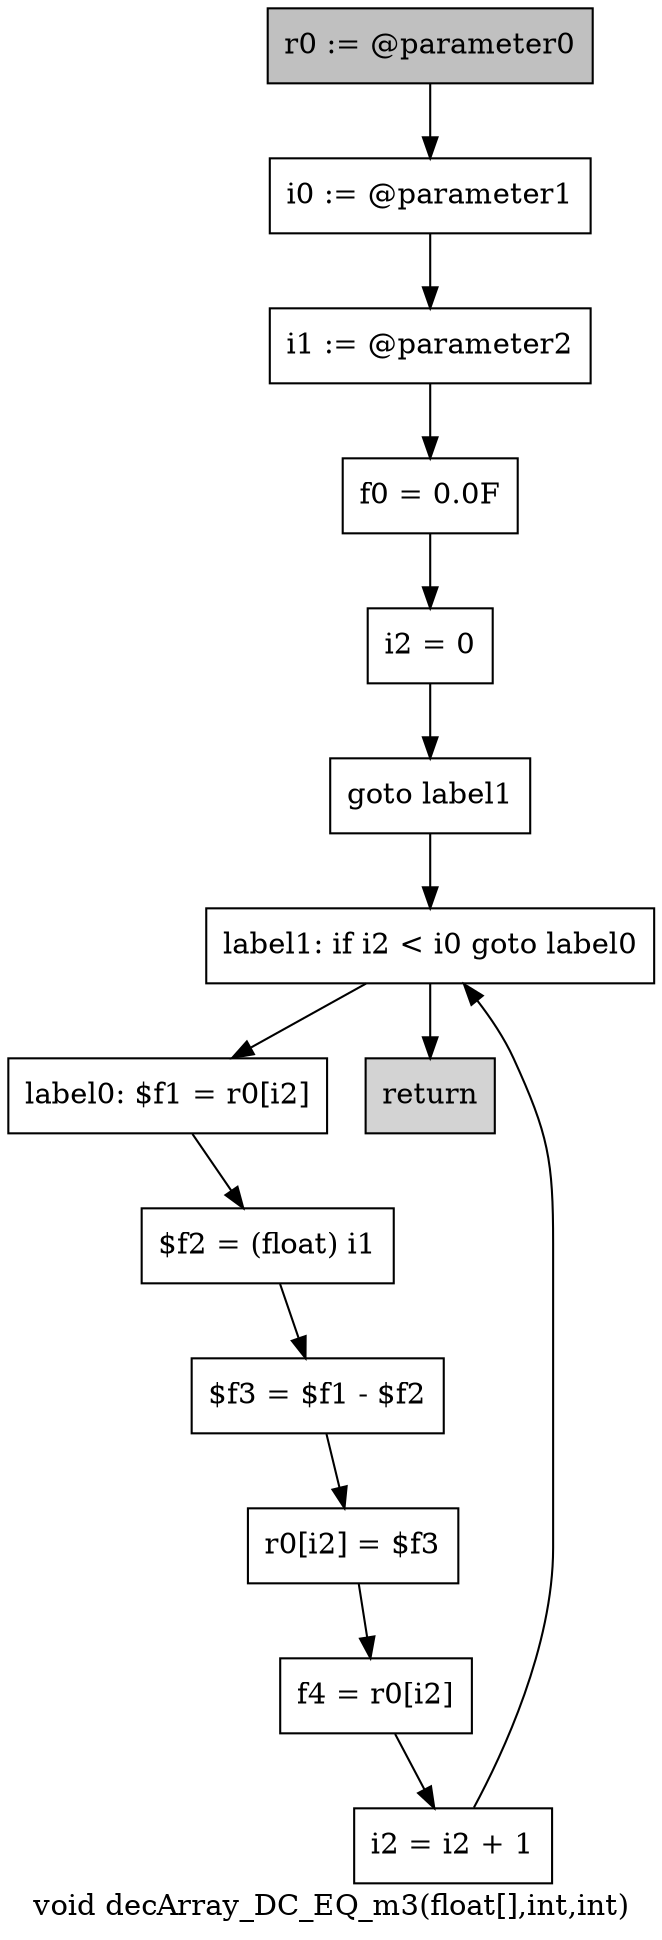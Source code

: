 digraph "void decArray_DC_EQ_m3(float[],int,int)" {
    label="void decArray_DC_EQ_m3(float[],int,int)";
    node [shape=box];
    "0" [style=filled,fillcolor=gray,label="r0 := @parameter0",];
    "1" [label="i0 := @parameter1",];
    "0"->"1";
    "2" [label="i1 := @parameter2",];
    "1"->"2";
    "3" [label="f0 = 0.0F",];
    "2"->"3";
    "4" [label="i2 = 0",];
    "3"->"4";
    "5" [label="goto label1",];
    "4"->"5";
    "12" [label="label1: if i2 < i0 goto label0",];
    "5"->"12";
    "6" [label="label0: $f1 = r0[i2]",];
    "7" [label="$f2 = (float) i1",];
    "6"->"7";
    "8" [label="$f3 = $f1 - $f2",];
    "7"->"8";
    "9" [label="r0[i2] = $f3",];
    "8"->"9";
    "10" [label="f4 = r0[i2]",];
    "9"->"10";
    "11" [label="i2 = i2 + 1",];
    "10"->"11";
    "11"->"12";
    "12"->"6";
    "13" [style=filled,fillcolor=lightgray,label="return",];
    "12"->"13";
}
